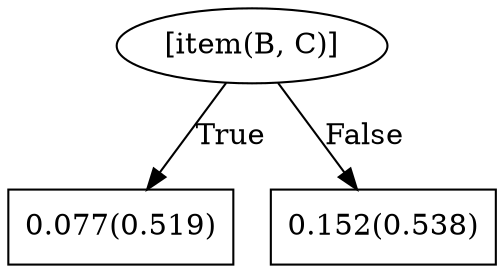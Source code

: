 digraph G{ 
1[label = "[item(B, C)]"];
1 -> 2[label="True"];
1 -> 3[label="False"];
2[shape = box,label = "0.077(0.519)"];
3[shape = box,label = "0.152(0.538)"];
}
